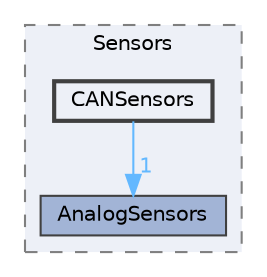 digraph "Inc/Sensors/CANSensors"
{
 // LATEX_PDF_SIZE
  bgcolor="transparent";
  edge [fontname=Helvetica,fontsize=10,labelfontname=Helvetica,labelfontsize=10];
  node [fontname=Helvetica,fontsize=10,shape=box,height=0.2,width=0.4];
  compound=true
  subgraph clusterdir_d825da72ae07656c4908717d883c7e7d {
    graph [ bgcolor="#edf0f7", pencolor="grey50", label="Sensors", fontname=Helvetica,fontsize=10 style="filled,dashed", URL="dir_d825da72ae07656c4908717d883c7e7d.html",tooltip=""]
  dir_3623fc97b26a6eba076d03219cffe952 [label="AnalogSensors", fillcolor="#a2b4d6", color="grey25", style="filled", URL="dir_3623fc97b26a6eba076d03219cffe952.html",tooltip=""];
  dir_3e6f790400f5c8ea3bdd6eef8ce5e3b5 [label="CANSensors", fillcolor="#edf0f7", color="grey25", style="filled,bold", URL="dir_3e6f790400f5c8ea3bdd6eef8ce5e3b5.html",tooltip=""];
  }
  dir_3e6f790400f5c8ea3bdd6eef8ce5e3b5->dir_3623fc97b26a6eba076d03219cffe952 [headlabel="1", labeldistance=1.5 headhref="dir_000002_000000.html" color="steelblue1" fontcolor="steelblue1"];
}
